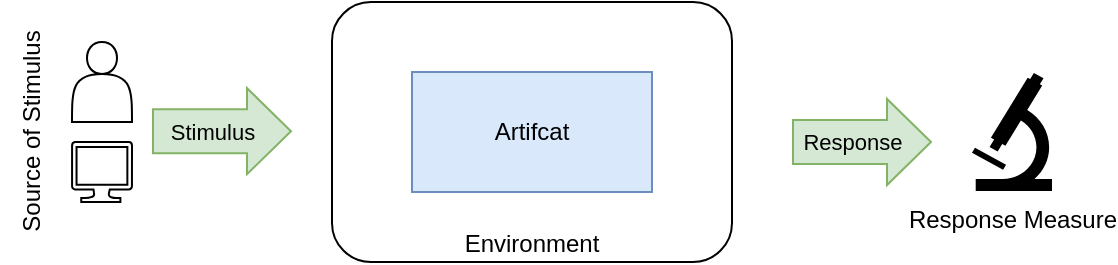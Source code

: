 <mxfile version="20.7.4" type="device" pages="2"><diagram id="F3pUpAnN-tt_XYiV2xvT" name="Page-1"><mxGraphModel dx="1234" dy="1139" grid="1" gridSize="10" guides="1" tooltips="1" connect="1" arrows="1" fold="1" page="1" pageScale="1" pageWidth="827" pageHeight="1169" math="0" shadow="0"><root><mxCell id="0"/><mxCell id="1" parent="0"/><mxCell id="hlQ8CTfAFzWnXLa6ULgx-2" value="Environment" style="rounded=1;whiteSpace=wrap;html=1;verticalAlign=bottom;fontFamily=Helvetica;" parent="1" vertex="1"><mxGeometry x="170" y="10" width="200" height="130" as="geometry"/></mxCell><mxCell id="hlQ8CTfAFzWnXLa6ULgx-1" value="Artifcat" style="rounded=0;whiteSpace=wrap;html=1;fillColor=#dae8fc;strokeColor=#6c8ebf;fontFamily=Helvetica;" parent="1" vertex="1"><mxGeometry x="210" y="45" width="120" height="60" as="geometry"/></mxCell><mxCell id="hlQ8CTfAFzWnXLa6ULgx-3" value="" style="shape=flexArrow;endArrow=classic;html=1;rounded=0;width=22;endSize=7;fontFamily=Helvetica;fillColor=#d5e8d4;strokeColor=#82b366;" parent="1" edge="1"><mxGeometry width="50" height="50" relative="1" as="geometry"><mxPoint x="400" y="80" as="sourcePoint"/><mxPoint x="470" y="80" as="targetPoint"/></mxGeometry></mxCell><mxCell id="hlQ8CTfAFzWnXLa6ULgx-4" value="Response" style="edgeLabel;html=1;align=center;verticalAlign=middle;resizable=0;points=[];fontFamily=Helvetica;labelBackgroundColor=none;" parent="hlQ8CTfAFzWnXLa6ULgx-3" vertex="1" connectable="0"><mxGeometry x="0.314" y="-4" relative="1" as="geometry"><mxPoint x="-16" y="-4" as="offset"/></mxGeometry></mxCell><mxCell id="hlQ8CTfAFzWnXLa6ULgx-5" value="" style="shape=flexArrow;endArrow=classic;html=1;rounded=0;width=22;endSize=7;fontFamily=Helvetica;fillColor=#d5e8d4;strokeColor=#82b366;" parent="1" edge="1"><mxGeometry width="50" height="50" relative="1" as="geometry"><mxPoint x="80" y="74.58" as="sourcePoint"/><mxPoint x="150" y="74.58" as="targetPoint"/></mxGeometry></mxCell><mxCell id="hlQ8CTfAFzWnXLa6ULgx-6" value="Stimulus" style="edgeLabel;html=1;align=center;verticalAlign=middle;resizable=0;points=[];fontFamily=Helvetica;labelBackgroundColor=none;" parent="hlQ8CTfAFzWnXLa6ULgx-5" vertex="1" connectable="0"><mxGeometry x="0.314" y="-4" relative="1" as="geometry"><mxPoint x="-16" y="-4" as="offset"/></mxGeometry></mxCell><mxCell id="hlQ8CTfAFzWnXLa6ULgx-7" value="Source of Stimulus" style="text;html=1;align=center;verticalAlign=middle;resizable=0;points=[];autosize=1;strokeColor=none;fillColor=none;fontFamily=Helvetica;rotation=-90;" parent="1" vertex="1"><mxGeometry x="-40" y="60" width="120" height="30" as="geometry"/></mxCell><mxCell id="hlQ8CTfAFzWnXLa6ULgx-8" value="" style="shape=actor;whiteSpace=wrap;html=1;labelBackgroundColor=none;fontFamily=Helvetica;" parent="1" vertex="1"><mxGeometry x="40" y="30" width="30" height="40" as="geometry"/></mxCell><mxCell id="hlQ8CTfAFzWnXLa6ULgx-9" value="" style="verticalLabelPosition=bottom;html=1;verticalAlign=top;align=center;shape=mxgraph.azure.computer;pointerEvents=1;labelBackgroundColor=none;fontFamily=Helvetica;" parent="1" vertex="1"><mxGeometry x="40" y="80" width="30" height="30" as="geometry"/></mxCell><mxCell id="hlQ8CTfAFzWnXLa6ULgx-18" value="Response Measure" style="shape=mxgraph.signs.science.microscope;html=1;pointerEvents=1;fillColor=#000000;strokeColor=none;verticalLabelPosition=bottom;verticalAlign=top;align=center;sketch=0;labelBackgroundColor=none;fontFamily=Helvetica;" parent="1" vertex="1"><mxGeometry x="490" y="45.5" width="40" height="59" as="geometry"/></mxCell></root></mxGraphModel></diagram><diagram id="wEniARCgqgD-vRUNlCIH" name="CRC"><mxGraphModel dx="949" dy="876" grid="1" gridSize="10" guides="1" tooltips="1" connect="1" arrows="1" fold="1" page="1" pageScale="1" pageWidth="827" pageHeight="1169" math="0" shadow="0"><root><mxCell id="0"/><mxCell id="1" parent="0"/><mxCell id="YExLgoJBLLf9pJr8MZys-1" value="Component" style="rounded=0;whiteSpace=wrap;html=1;align=left;fontStyle=1;strokeWidth=2;fontFamily=Tahoma;spacingLeft=6;" vertex="1" parent="1"><mxGeometry x="240" y="80" width="200" height="40" as="geometry"/></mxCell><mxCell id="YExLgoJBLLf9pJr8MZys-2" value="Responsibilities" style="rounded=0;whiteSpace=wrap;html=1;verticalAlign=top;fontStyle=1;strokeWidth=2;fontFamily=Tahoma;" vertex="1" parent="1"><mxGeometry x="240" y="120" width="100" height="120" as="geometry"/></mxCell><mxCell id="YExLgoJBLLf9pJr8MZys-3" value="Collaborators" style="rounded=0;whiteSpace=wrap;html=1;verticalAlign=top;fontStyle=1;strokeWidth=2;fontFamily=Tahoma;" vertex="1" parent="1"><mxGeometry x="340" y="120" width="100" height="120" as="geometry"/></mxCell><mxCell id="YExLgoJBLLf9pJr8MZys-4" value="" style="curved=1;endArrow=classic;html=1;rounded=0;" edge="1" parent="1"><mxGeometry width="50" height="50" relative="1" as="geometry"><mxPoint x="230" y="100" as="sourcePoint"/><mxPoint x="130" y="90" as="targetPoint"/><Array as="points"><mxPoint x="200" y="50"/></Array></mxGeometry></mxCell><mxCell id="YExLgoJBLLf9pJr8MZys-5" value="" style="curved=1;endArrow=classic;html=1;rounded=0;" edge="1" parent="1" target="YExLgoJBLLf9pJr8MZys-8"><mxGeometry width="50" height="50" relative="1" as="geometry"><mxPoint x="230" y="230" as="sourcePoint"/><mxPoint x="210" y="230" as="targetPoint"/><Array as="points"/></mxGeometry></mxCell><mxCell id="YExLgoJBLLf9pJr8MZys-7" value="A collection of&amp;nbsp;&lt;br&gt;similar objects&lt;br&gt;(ex. Customer)" style="text;html=1;align=center;verticalAlign=middle;resizable=0;points=[];autosize=1;strokeColor=none;fillColor=none;" vertex="1" parent="1"><mxGeometry x="40" y="90" width="100" height="60" as="geometry"/></mxCell><mxCell id="YExLgoJBLLf9pJr8MZys-8" value="What a class &lt;br&gt;knows or does &lt;br&gt;(ex. Orders product)" style="text;html=1;align=center;verticalAlign=middle;resizable=0;points=[];autosize=1;strokeColor=none;fillColor=none;" vertex="1" parent="1"><mxGeometry x="40" y="200" width="130" height="60" as="geometry"/></mxCell><mxCell id="YExLgoJBLLf9pJr8MZys-9" value="" style="curved=1;endArrow=classic;html=1;rounded=0;" edge="1" parent="1"><mxGeometry width="50" height="50" relative="1" as="geometry"><mxPoint x="450" y="130" as="sourcePoint"/><mxPoint x="580" y="170" as="targetPoint"/><Array as="points"><mxPoint x="550" y="130"/><mxPoint x="500" y="190"/><mxPoint x="500" y="110"/><mxPoint x="580" y="120"/></Array></mxGeometry></mxCell><mxCell id="YExLgoJBLLf9pJr8MZys-10" value="Additional classes that&amp;nbsp;&lt;br&gt;are interacted with to&lt;br&gt;fulfil responsibilities&lt;br&gt;(ex. Product Order)" style="text;html=1;align=center;verticalAlign=middle;resizable=0;points=[];autosize=1;strokeColor=none;fillColor=none;" vertex="1" parent="1"><mxGeometry x="500" y="180" width="150" height="70" as="geometry"/></mxCell><mxCell id="YExLgoJBLLf9pJr8MZys-11" value="Candidate implementation technologies" style="rounded=0;whiteSpace=wrap;html=1;align=left;fontStyle=1;strokeWidth=2;fontFamily=Tahoma;spacingLeft=6;" vertex="1" parent="1"><mxGeometry x="240" y="240" width="200" height="40" as="geometry"/></mxCell></root></mxGraphModel></diagram></mxfile>
